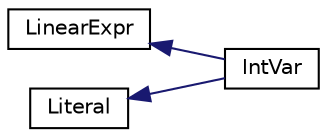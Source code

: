 digraph "Graphical Class Hierarchy"
{
 // LATEX_PDF_SIZE
  edge [fontname="Helvetica",fontsize="10",labelfontname="Helvetica",labelfontsize="10"];
  node [fontname="Helvetica",fontsize="10",shape=record];
  rankdir="LR";
  Node145 [label="LinearExpr",height=0.2,width=0.4,color="black", fillcolor="white", style="filled",URL="$interfacecom_1_1google_1_1ortools_1_1sat_1_1LinearExpr.html",tooltip="A linear expression interface that can be parsed."];
  Node145 -> Node1 [dir="back",color="midnightblue",fontsize="10",style="solid",fontname="Helvetica"];
  Node1 [label="IntVar",height=0.2,width=0.4,color="black", fillcolor="white", style="filled",URL="$classcom_1_1google_1_1ortools_1_1sat_1_1IntVar.html",tooltip="An integer variable."];
  Node0 [label="Literal",height=0.2,width=0.4,color="black", fillcolor="white", style="filled",URL="$interfacecom_1_1google_1_1ortools_1_1sat_1_1Literal.html",tooltip="Interface to describe a boolean variable or its negation."];
  Node0 -> Node1 [dir="back",color="midnightblue",fontsize="10",style="solid",fontname="Helvetica"];
}
